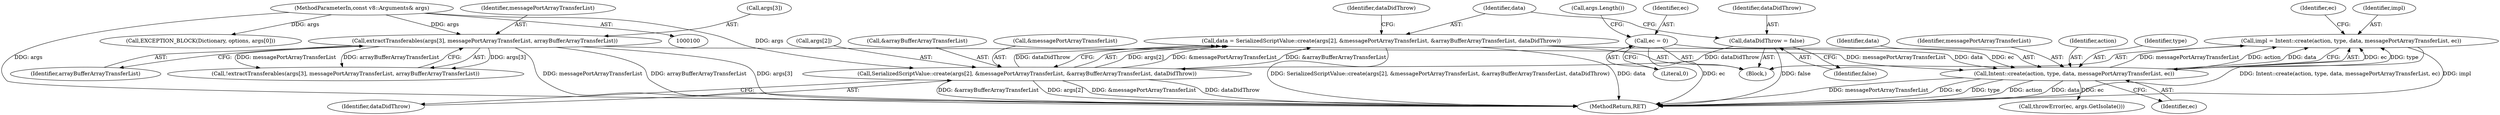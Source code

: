 digraph "0_Chrome_e9372a1bfd3588a80fcf49aa07321f0971dd6091_52@API" {
"1000210" [label="(Call,impl = Intent::create(action, type, data, messagePortArrayTransferList, ec))"];
"1000212" [label="(Call,Intent::create(action, type, data, messagePortArrayTransferList, ec))"];
"1000192" [label="(Call,data = SerializedScriptValue::create(args[2], &messagePortArrayTransferList, &arrayBufferArrayTransferList, dataDidThrow))"];
"1000194" [label="(Call,SerializedScriptValue::create(args[2], &messagePortArrayTransferList, &arrayBufferArrayTransferList, dataDidThrow))"];
"1000101" [label="(MethodParameterIn,const v8::Arguments& args)"];
"1000188" [label="(Call,dataDidThrow = false)"];
"1000178" [label="(Call,extractTransferables(args[3], messagePortArrayTransferList, arrayBufferArrayTransferList))"];
"1000166" [label="(Call,ec = 0)"];
"1000189" [label="(Identifier,dataDidThrow)"];
"1000193" [label="(Identifier,data)"];
"1000179" [label="(Call,args[3])"];
"1000212" [label="(Call,Intent::create(action, type, data, messagePortArrayTransferList, ec))"];
"1000173" [label="(Call,args.Length())"];
"1000215" [label="(Identifier,data)"];
"1000102" [label="(Block,)"];
"1000221" [label="(Call,throwError(ec, args.GetIsolate()))"];
"1000192" [label="(Call,data = SerializedScriptValue::create(args[2], &messagePortArrayTransferList, &arrayBufferArrayTransferList, dataDidThrow))"];
"1000194" [label="(Call,SerializedScriptValue::create(args[2], &messagePortArrayTransferList, &arrayBufferArrayTransferList, dataDidThrow))"];
"1000168" [label="(Literal,0)"];
"1000177" [label="(Call,!extractTransferables(args[3], messagePortArrayTransferList, arrayBufferArrayTransferList))"];
"1000195" [label="(Call,args[2])"];
"1000210" [label="(Call,impl = Intent::create(action, type, data, messagePortArrayTransferList, ec))"];
"1000216" [label="(Identifier,messagePortArrayTransferList)"];
"1000219" [label="(Identifier,ec)"];
"1000200" [label="(Call,&arrayBufferArrayTransferList)"];
"1000128" [label="(Call,EXCEPTION_BLOCK(Dictionary, options, args[0]))"];
"1000202" [label="(Identifier,dataDidThrow)"];
"1000217" [label="(Identifier,ec)"];
"1000101" [label="(MethodParameterIn,const v8::Arguments& args)"];
"1000190" [label="(Identifier,false)"];
"1000211" [label="(Identifier,impl)"];
"1000188" [label="(Call,dataDidThrow = false)"];
"1000213" [label="(Identifier,action)"];
"1000214" [label="(Identifier,type)"];
"1000182" [label="(Identifier,messagePortArrayTransferList)"];
"1000238" [label="(MethodReturn,RET)"];
"1000166" [label="(Call,ec = 0)"];
"1000204" [label="(Identifier,dataDidThrow)"];
"1000167" [label="(Identifier,ec)"];
"1000198" [label="(Call,&messagePortArrayTransferList)"];
"1000183" [label="(Identifier,arrayBufferArrayTransferList)"];
"1000178" [label="(Call,extractTransferables(args[3], messagePortArrayTransferList, arrayBufferArrayTransferList))"];
"1000210" -> "1000102"  [label="AST: "];
"1000210" -> "1000212"  [label="CFG: "];
"1000211" -> "1000210"  [label="AST: "];
"1000212" -> "1000210"  [label="AST: "];
"1000219" -> "1000210"  [label="CFG: "];
"1000210" -> "1000238"  [label="DDG: Intent::create(action, type, data, messagePortArrayTransferList, ec)"];
"1000210" -> "1000238"  [label="DDG: impl"];
"1000212" -> "1000210"  [label="DDG: ec"];
"1000212" -> "1000210"  [label="DDG: type"];
"1000212" -> "1000210"  [label="DDG: messagePortArrayTransferList"];
"1000212" -> "1000210"  [label="DDG: action"];
"1000212" -> "1000210"  [label="DDG: data"];
"1000212" -> "1000217"  [label="CFG: "];
"1000213" -> "1000212"  [label="AST: "];
"1000214" -> "1000212"  [label="AST: "];
"1000215" -> "1000212"  [label="AST: "];
"1000216" -> "1000212"  [label="AST: "];
"1000217" -> "1000212"  [label="AST: "];
"1000212" -> "1000238"  [label="DDG: messagePortArrayTransferList"];
"1000212" -> "1000238"  [label="DDG: ec"];
"1000212" -> "1000238"  [label="DDG: type"];
"1000212" -> "1000238"  [label="DDG: action"];
"1000212" -> "1000238"  [label="DDG: data"];
"1000192" -> "1000212"  [label="DDG: data"];
"1000178" -> "1000212"  [label="DDG: messagePortArrayTransferList"];
"1000166" -> "1000212"  [label="DDG: ec"];
"1000212" -> "1000221"  [label="DDG: ec"];
"1000192" -> "1000102"  [label="AST: "];
"1000192" -> "1000194"  [label="CFG: "];
"1000193" -> "1000192"  [label="AST: "];
"1000194" -> "1000192"  [label="AST: "];
"1000204" -> "1000192"  [label="CFG: "];
"1000192" -> "1000238"  [label="DDG: SerializedScriptValue::create(args[2], &messagePortArrayTransferList, &arrayBufferArrayTransferList, dataDidThrow)"];
"1000192" -> "1000238"  [label="DDG: data"];
"1000194" -> "1000192"  [label="DDG: args[2]"];
"1000194" -> "1000192"  [label="DDG: &messagePortArrayTransferList"];
"1000194" -> "1000192"  [label="DDG: &arrayBufferArrayTransferList"];
"1000194" -> "1000192"  [label="DDG: dataDidThrow"];
"1000194" -> "1000202"  [label="CFG: "];
"1000195" -> "1000194"  [label="AST: "];
"1000198" -> "1000194"  [label="AST: "];
"1000200" -> "1000194"  [label="AST: "];
"1000202" -> "1000194"  [label="AST: "];
"1000194" -> "1000238"  [label="DDG: &arrayBufferArrayTransferList"];
"1000194" -> "1000238"  [label="DDG: args[2]"];
"1000194" -> "1000238"  [label="DDG: &messagePortArrayTransferList"];
"1000194" -> "1000238"  [label="DDG: dataDidThrow"];
"1000101" -> "1000194"  [label="DDG: args"];
"1000188" -> "1000194"  [label="DDG: dataDidThrow"];
"1000101" -> "1000100"  [label="AST: "];
"1000101" -> "1000238"  [label="DDG: args"];
"1000101" -> "1000128"  [label="DDG: args"];
"1000101" -> "1000178"  [label="DDG: args"];
"1000188" -> "1000102"  [label="AST: "];
"1000188" -> "1000190"  [label="CFG: "];
"1000189" -> "1000188"  [label="AST: "];
"1000190" -> "1000188"  [label="AST: "];
"1000193" -> "1000188"  [label="CFG: "];
"1000188" -> "1000238"  [label="DDG: false"];
"1000178" -> "1000177"  [label="AST: "];
"1000178" -> "1000183"  [label="CFG: "];
"1000179" -> "1000178"  [label="AST: "];
"1000182" -> "1000178"  [label="AST: "];
"1000183" -> "1000178"  [label="AST: "];
"1000177" -> "1000178"  [label="CFG: "];
"1000178" -> "1000238"  [label="DDG: args[3]"];
"1000178" -> "1000238"  [label="DDG: messagePortArrayTransferList"];
"1000178" -> "1000238"  [label="DDG: arrayBufferArrayTransferList"];
"1000178" -> "1000177"  [label="DDG: args[3]"];
"1000178" -> "1000177"  [label="DDG: messagePortArrayTransferList"];
"1000178" -> "1000177"  [label="DDG: arrayBufferArrayTransferList"];
"1000166" -> "1000102"  [label="AST: "];
"1000166" -> "1000168"  [label="CFG: "];
"1000167" -> "1000166"  [label="AST: "];
"1000168" -> "1000166"  [label="AST: "];
"1000173" -> "1000166"  [label="CFG: "];
"1000166" -> "1000238"  [label="DDG: ec"];
}
